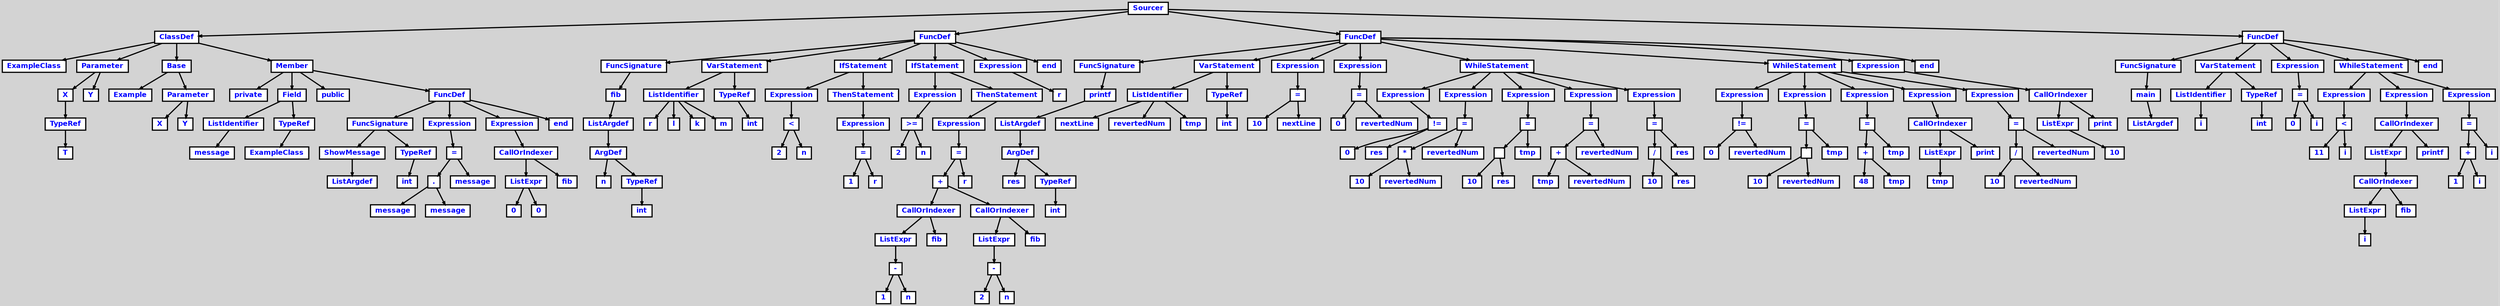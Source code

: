 digraph {

	ordering=out;
	ranksep=.4;
	bgcolor="lightgrey";  node [shape=box, fixedsize=false, fontsize=12, fontname="Helvetica-bold", fontcolor="blue"
	width=.25, height=.25, color="black", fillcolor="white", style="filled, solid, bold"];

	edge [arrowsize=.5, color="black", style="bold"]

	n0000123C22D7A6B0[label="Sourcer"]
	n0000123C22D56C50[label="ClassDef"]
	n0000123C22D56B18[label="ExampleClass"]
	n0000123C22D56EC0[label="Parameter"]
	n0000123C22D51E50[label="X"]
	n0000123C22D51D18[label="TypeRef"]
	n0000123C22D51BE0[label="T"]
	n0000123C22D51F88[label="Y"]
	n0000123C22D56FF8[label="Base"]
	n0000123C22D56D88[label="Example"]
	n0000123C22D57268[label="Parameter"]
	n0000123C22D57130[label="X"]
	n0000123C22D573A0[label="Y"]
	n0000123C22D57610[label="Member"]
	n0000123C22D520C0[label="private"]
	n0000123C22D52810[label="Field"]
	n0000123C22D52330[label="ListIdentifier"]
	n0000123C22D521F8[label="message"]
	n0000123C22D526D8[label="TypeRef"]
	n0000123C22D525A0[label="ExampleClass"]
	n0000123C22D52948[label="public"]
	n0000123C22D56638[label="FuncDef"]
	n0000123C22D52F60[label="FuncSignature"]
	n0000123C22D53098[label="ShowMessage"]
	n0000123C22D52BB8[label="ListArgdef"]
	n0000123C22D52E28[label="TypeRef"]
	n0000123C22D52A80[label="int"]
	n0000123C22D541A8[label="Expression"]
	n0000123C22D547C0[label="="]
	n0000123C22D54688[label="."]
	n0000123C22D548F8[label="message"]
	n0000123C22D54418[label="message"]
	n0000123C22D53578[label="message"]
	n0000123C22D568A8[label="Expression"]
	n0000123C22D569E0[label="CallOrIndexer"]
	n0000123C22D56158[label="ListExpr"]
	n0000123C22D55A08[label="0"]
	n0000123C22D55DB0[label="0"]
	n0000123C22D558D0[label="fib"]
	n0000123C22D55528[label="end"]
	n0000123C22D60D30[label="FuncDef"]
	n0000123C22D57D60[label="FuncSignature"]
	n0000123C22D57E98[label="fib"]
	n0000123C22D57C28[label="ListArgdef"]
	n0000123C22D579B8[label="ArgDef"]
	n0000123C22D57748[label="n"]
	n0000123C22D57880[label="TypeRef"]
	n0000123C22D574D8[label="int"]
	n0000123C22D58858[label="VarStatement"]
	n0000123C22D58108[label="ListIdentifier"]
	n0000123C22D57FD0[label="r"]
	n0000123C22D58240[label="l"]
	n0000123C22D58378[label="k"]
	n0000123C22D584B0[label="m"]
	n0000123C22D58990[label="TypeRef"]
	n0000123C22D58720[label="int"]
	n0000123C22D5A1F0[label="IfStatement"]
	n0000123C22D5A808[label="Expression"]
	n0000123C22D595C0[label="<"]
	n0000123C22D59830[label="2"]
	n0000123C22D58D38[label="n"]
	n0000123C22D5AA78[label="ThenStatement"]
	n0000123C22D5A460[label="Expression"]
	n0000123C22D5A940[label="="]
	n0000123C22D5A598[label="1"]
	n0000123C22D59D10[label="r"]
	n0000123C22D5E3C0[label="IfStatement"]
	n0000123C22D5F128[label="Expression"]
	n0000123C22D5B6A8[label=">="]
	n0000123C22D5B918[label="2"]
	n0000123C22D5AE20[label="n"]
	n0000123C22D604A8[label="ThenStatement"]
	n0000123C22D5E4F8[label="Expression"]
	n0000123C22D5F260[label="="]
	n0000123C22D5F4D0[label="+"]
	n0000123C22D60850[label="CallOrIndexer"]
	n0000123C22D5FD58[label="ListExpr"]
	n0000123C22D5FC20[label="-"]
	n0000123C22D5FE90[label="1"]
	n0000123C22D5F9B0[label="n"]
	n0000123C22D5F878[label="fib"]
	n0000123C22D5F398[label="CallOrIndexer"]
	n0000123C22D5ED80[label="ListExpr"]
	n0000123C22D5EC48[label="-"]
	n0000123C22D5EEB8[label="2"]
	n0000123C22D5E9D8[label="n"]
	n0000123C22D5E8A0[label="fib"]
	n0000123C22D5BDF8[label="r"]
	n0000123C22D60E68[label="Expression"]
	n0000123C22D60AC0[label="r"]
	n0000123C22D60988[label="end"]
	n0000123C22D732E8[label="FuncDef"]
	n0000123C22D616F0[label="FuncSignature"]
	n0000123C22D61828[label="printf"]
	n0000123C22D615B8[label="ListArgdef"]
	n0000123C22D61348[label="ArgDef"]
	n0000123C22D610D8[label="res"]
	n0000123C22D61210[label="TypeRef"]
	n0000123C22D60FA0[label="int"]
	n0000123C22D620B0[label="VarStatement"]
	n0000123C22D61A98[label="ListIdentifier"]
	n0000123C22D61960[label="nextLine"]
	n0000123C22D61BD0[label="revertedNum"]
	n0000123C22D61D08[label="tmp"]
	n0000123C22D621E8[label="TypeRef"]
	n0000123C22D61F78[label="int"]
	n0000123C22D62CE0[label="Expression"]
	n0000123C22D631C0[label="="]
	n0000123C22D62E18[label="10"]
	n0000123C22D62590[label="nextLine"]
	n0000123C22D63B80[label="Expression"]
	n0000123C22D64060[label="="]
	n0000123C22D63CB8[label="0"]
	n0000123C22D63430[label="revertedNum"]
	n0000123C22D6A318[label="WhileStatement"]
	n0000123C22D6A588[label="Expression"]
	n0000123C22D64B58[label="!="]
	n0000123C22D64DC8[label="0"]
	n0000123C22D642D0[label="res"]
	n0000123C22D65ED8[label="Expression"]
	n0000123C22D664F0[label="="]
	n0000123C22D663B8[label="*"]
	n0000123C22D66628[label="10"]
	n0000123C22D66148[label="revertedNum"]
	n0000123C22D652A8[label="revertedNum"]
	n0000123C22D67600[label="Expression"]
	n0000123C22D67C18[label="="]
	n0000123C22D67AE0[label=""]
	n0000123C22D67D50[label="10"]
	n0000123C22D67870[label="res"]
	n0000123C22D669D0[label="tmp"]
	n0000123C22D68D28[label="Expression"]
	n0000123C22D69340[label="="]
	n0000123C22D69208[label="+"]
	n0000123C22D69478[label="tmp"]
	n0000123C22D68F98[label="revertedNum"]
	n0000123C22D680F8[label="revertedNum"]
	n0000123C22D6A450[label="Expression"]
	n0000123C22D6AA68[label="="]
	n0000123C22D6A930[label="/"]
	n0000123C22D6ABA0[label="10"]
	n0000123C22D6A6C0[label="res"]
	n0000123C22D69820[label="res"]
	n0000123C22D71338[label="WhileStatement"]
	n0000123C22D715A8[label="Expression"]
	n0000123C22D6B908[label="!="]
	n0000123C22D6BB78[label="0"]
	n0000123C22D6B080[label="revertedNum"]
	n0000123C22D6CC88[label="Expression"]
	n0000123C22D6D2A0[label="="]
	n0000123C22D6D168[label=""]
	n0000123C22D6D3D8[label="10"]
	n0000123C22D6CEF8[label="revertedNum"]
	n0000123C22D6C058[label="tmp"]
	n0000123C22D6E3B0[label="Expression"]
	n0000123C22D6E9C8[label="="]
	n0000123C22D6E890[label="+"]
	n0000123C22D6EB00[label="48"]
	n0000123C22D6E620[label="tmp"]
	n0000123C22D6D780[label="tmp"]
	n0000123C22D70360[label="Expression"]
	n0000123C22D70498[label="CallOrIndexer"]
	n0000123C22D6FC10[label="ListExpr"]
	n0000123C22D6F868[label="tmp"]
	n0000123C22D6F730[label="print"]
	n0000123C22D71470[label="Expression"]
	n0000123C22D71A88[label="="]
	n0000123C22D71950[label="/"]
	n0000123C22D71BC0[label="10"]
	n0000123C22D716E0[label="revertedNum"]
	n0000123C22D70840[label="revertedNum"]
	n0000123C22D73558[label="Expression"]
	n0000123C22D73690[label="CallOrIndexer"]
	n0000123C22D72E08[label="ListExpr"]
	n0000123C22D72A60[label="10"]
	n0000123C22D72928[label="print"]
	n0000123C22D72580[label="end"]
	n0000123C22D78E50[label="FuncDef"]
	n0000123C22D73A38[label="FuncSignature"]
	n0000123C22D73B70[label="main"]
	n0000123C22D73900[label="ListArgdef"]
	n0000123C22D74188[label="VarStatement"]
	n0000123C22D73DE0[label="ListIdentifier"]
	n0000123C22D73CA8[label="i"]
	n0000123C22D742C0[label="TypeRef"]
	n0000123C22D74050[label="int"]
	n0000123C22D74DB8[label="Expression"]
	n0000123C22D75298[label="="]
	n0000123C22D74EF0[label="0"]
	n0000123C22D74668[label="i"]
	n0000123C22D79BB8[label="WhileStatement"]
	n0000123C22D79E28[label="Expression"]
	n0000123C22D75D90[label="<"]
	n0000123C22D76000[label="11"]
	n0000123C22D75508[label="i"]
	n0000123C22D78BE0[label="Expression"]
	n0000123C22D78D18[label="CallOrIndexer"]
	n0000123C22D78358[label="ListExpr"]
	n0000123C22D78490[label="CallOrIndexer"]
	n0000123C22D77C08[label="ListExpr"]
	n0000123C22D77860[label="i"]
	n0000123C22D77728[label="fib"]
	n0000123C22D774B8[label="printf"]
	n0000123C22D79CF0[label="Expression"]
	n0000123C22D7A308[label="="]
	n0000123C22D7A1D0[label="+"]
	n0000123C22D7A440[label="1"]
	n0000123C22D79F60[label="i"]
	n0000123C22D790C0[label="i"]
	n0000123C22D75160[label="end"]

		n0000123C22D7A6B0 -> n0000123C22D56C50		// Sourcer -> ClassDef
		n0000123C22D56C50 -> n0000123C22D56B18		// ClassDef -> ExampleClass
		n0000123C22D56C50 -> n0000123C22D56EC0		// ClassDef -> Parameter
		n0000123C22D56EC0 -> n0000123C22D51E50		// Parameter -> X
		n0000123C22D51E50 -> n0000123C22D51D18		// X -> TypeRef
		n0000123C22D51D18 -> n0000123C22D51BE0		// TypeRef -> T
		n0000123C22D56EC0 -> n0000123C22D51F88		// Parameter -> Y
		n0000123C22D56C50 -> n0000123C22D56FF8		// ClassDef -> Base
		n0000123C22D56FF8 -> n0000123C22D56D88		// Base -> Example
		n0000123C22D56FF8 -> n0000123C22D57268		// Base -> Parameter
		n0000123C22D57268 -> n0000123C22D57130		// Parameter -> X
		n0000123C22D57268 -> n0000123C22D573A0		// Parameter -> Y
		n0000123C22D56C50 -> n0000123C22D57610		// ClassDef -> Member
		n0000123C22D57610 -> n0000123C22D520C0		// Member -> private
		n0000123C22D57610 -> n0000123C22D52810		// Member -> Field
		n0000123C22D52810 -> n0000123C22D52330		// Field -> ListIdentifier
		n0000123C22D52330 -> n0000123C22D521F8		// ListIdentifier -> message
		n0000123C22D52810 -> n0000123C22D526D8		// Field -> TypeRef
		n0000123C22D526D8 -> n0000123C22D525A0		// TypeRef -> ExampleClass
		n0000123C22D57610 -> n0000123C22D52948		// Member -> public
		n0000123C22D57610 -> n0000123C22D56638		// Member -> FuncDef
		n0000123C22D56638 -> n0000123C22D52F60		// FuncDef -> FuncSignature
		n0000123C22D52F60 -> n0000123C22D53098		// FuncSignature -> ShowMessage
		n0000123C22D53098 -> n0000123C22D52BB8		// ShowMessage -> ListArgdef
		n0000123C22D52F60 -> n0000123C22D52E28		// FuncSignature -> TypeRef
		n0000123C22D52E28 -> n0000123C22D52A80		// TypeRef -> int
		n0000123C22D56638 -> n0000123C22D541A8		// FuncDef -> Expression
		n0000123C22D541A8 -> n0000123C22D547C0		// Expression -> =
		n0000123C22D547C0 -> n0000123C22D54688		// = -> .
		n0000123C22D54688 -> n0000123C22D548F8		// . -> message
		n0000123C22D54688 -> n0000123C22D54418		// . -> message
		n0000123C22D547C0 -> n0000123C22D53578		// = -> message
		n0000123C22D56638 -> n0000123C22D568A8		// FuncDef -> Expression
		n0000123C22D568A8 -> n0000123C22D569E0		// Expression -> CallOrIndexer
		n0000123C22D569E0 -> n0000123C22D56158		// CallOrIndexer -> ListExpr
		n0000123C22D56158 -> n0000123C22D55A08		// ListExpr -> 0
		n0000123C22D56158 -> n0000123C22D55DB0		// ListExpr -> 0
		n0000123C22D569E0 -> n0000123C22D558D0		// CallOrIndexer -> fib
		n0000123C22D56638 -> n0000123C22D55528		// FuncDef -> end
		n0000123C22D7A6B0 -> n0000123C22D60D30		// Sourcer -> FuncDef
		n0000123C22D60D30 -> n0000123C22D57D60		// FuncDef -> FuncSignature
		n0000123C22D57D60 -> n0000123C22D57E98		// FuncSignature -> fib
		n0000123C22D57E98 -> n0000123C22D57C28		// fib -> ListArgdef
		n0000123C22D57C28 -> n0000123C22D579B8		// ListArgdef -> ArgDef
		n0000123C22D579B8 -> n0000123C22D57748		// ArgDef -> n
		n0000123C22D579B8 -> n0000123C22D57880		// ArgDef -> TypeRef
		n0000123C22D57880 -> n0000123C22D574D8		// TypeRef -> int
		n0000123C22D60D30 -> n0000123C22D58858		// FuncDef -> VarStatement
		n0000123C22D58858 -> n0000123C22D58108		// VarStatement -> ListIdentifier
		n0000123C22D58108 -> n0000123C22D57FD0		// ListIdentifier -> r
		n0000123C22D58108 -> n0000123C22D58240		// ListIdentifier -> l
		n0000123C22D58108 -> n0000123C22D58378		// ListIdentifier -> k
		n0000123C22D58108 -> n0000123C22D584B0		// ListIdentifier -> m
		n0000123C22D58858 -> n0000123C22D58990		// VarStatement -> TypeRef
		n0000123C22D58990 -> n0000123C22D58720		// TypeRef -> int
		n0000123C22D60D30 -> n0000123C22D5A1F0		// FuncDef -> IfStatement
		n0000123C22D5A1F0 -> n0000123C22D5A808		// IfStatement -> Expression
		n0000123C22D5A808 -> n0000123C22D595C0		// Expression -> <
		n0000123C22D595C0 -> n0000123C22D59830		// < -> 2
		n0000123C22D595C0 -> n0000123C22D58D38		// < -> n
		n0000123C22D5A1F0 -> n0000123C22D5AA78		// IfStatement -> ThenStatement
		n0000123C22D5AA78 -> n0000123C22D5A460		// ThenStatement -> Expression
		n0000123C22D5A460 -> n0000123C22D5A940		// Expression -> =
		n0000123C22D5A940 -> n0000123C22D5A598		// = -> 1
		n0000123C22D5A940 -> n0000123C22D59D10		// = -> r
		n0000123C22D60D30 -> n0000123C22D5E3C0		// FuncDef -> IfStatement
		n0000123C22D5E3C0 -> n0000123C22D5F128		// IfStatement -> Expression
		n0000123C22D5F128 -> n0000123C22D5B6A8		// Expression -> >=
		n0000123C22D5B6A8 -> n0000123C22D5B918		// >= -> 2
		n0000123C22D5B6A8 -> n0000123C22D5AE20		// >= -> n
		n0000123C22D5E3C0 -> n0000123C22D604A8		// IfStatement -> ThenStatement
		n0000123C22D604A8 -> n0000123C22D5E4F8		// ThenStatement -> Expression
		n0000123C22D5E4F8 -> n0000123C22D5F260		// Expression -> =
		n0000123C22D5F260 -> n0000123C22D5F4D0		// = -> +
		n0000123C22D5F4D0 -> n0000123C22D60850		// + -> CallOrIndexer
		n0000123C22D60850 -> n0000123C22D5FD58		// CallOrIndexer -> ListExpr
		n0000123C22D5FD58 -> n0000123C22D5FC20		// ListExpr -> -
		n0000123C22D5FC20 -> n0000123C22D5FE90		// - -> 1
		n0000123C22D5FC20 -> n0000123C22D5F9B0		// - -> n
		n0000123C22D60850 -> n0000123C22D5F878		// CallOrIndexer -> fib
		n0000123C22D5F4D0 -> n0000123C22D5F398		// + -> CallOrIndexer
		n0000123C22D5F398 -> n0000123C22D5ED80		// CallOrIndexer -> ListExpr
		n0000123C22D5ED80 -> n0000123C22D5EC48		// ListExpr -> -
		n0000123C22D5EC48 -> n0000123C22D5EEB8		// - -> 2
		n0000123C22D5EC48 -> n0000123C22D5E9D8		// - -> n
		n0000123C22D5F398 -> n0000123C22D5E8A0		// CallOrIndexer -> fib
		n0000123C22D5F260 -> n0000123C22D5BDF8		// = -> r
		n0000123C22D60D30 -> n0000123C22D60E68		// FuncDef -> Expression
		n0000123C22D60E68 -> n0000123C22D60AC0		// Expression -> r
		n0000123C22D60D30 -> n0000123C22D60988		// FuncDef -> end
		n0000123C22D7A6B0 -> n0000123C22D732E8		// Sourcer -> FuncDef
		n0000123C22D732E8 -> n0000123C22D616F0		// FuncDef -> FuncSignature
		n0000123C22D616F0 -> n0000123C22D61828		// FuncSignature -> printf
		n0000123C22D61828 -> n0000123C22D615B8		// printf -> ListArgdef
		n0000123C22D615B8 -> n0000123C22D61348		// ListArgdef -> ArgDef
		n0000123C22D61348 -> n0000123C22D610D8		// ArgDef -> res
		n0000123C22D61348 -> n0000123C22D61210		// ArgDef -> TypeRef
		n0000123C22D61210 -> n0000123C22D60FA0		// TypeRef -> int
		n0000123C22D732E8 -> n0000123C22D620B0		// FuncDef -> VarStatement
		n0000123C22D620B0 -> n0000123C22D61A98		// VarStatement -> ListIdentifier
		n0000123C22D61A98 -> n0000123C22D61960		// ListIdentifier -> nextLine
		n0000123C22D61A98 -> n0000123C22D61BD0		// ListIdentifier -> revertedNum
		n0000123C22D61A98 -> n0000123C22D61D08		// ListIdentifier -> tmp
		n0000123C22D620B0 -> n0000123C22D621E8		// VarStatement -> TypeRef
		n0000123C22D621E8 -> n0000123C22D61F78		// TypeRef -> int
		n0000123C22D732E8 -> n0000123C22D62CE0		// FuncDef -> Expression
		n0000123C22D62CE0 -> n0000123C22D631C0		// Expression -> =
		n0000123C22D631C0 -> n0000123C22D62E18		// = -> 10
		n0000123C22D631C0 -> n0000123C22D62590		// = -> nextLine
		n0000123C22D732E8 -> n0000123C22D63B80		// FuncDef -> Expression
		n0000123C22D63B80 -> n0000123C22D64060		// Expression -> =
		n0000123C22D64060 -> n0000123C22D63CB8		// = -> 0
		n0000123C22D64060 -> n0000123C22D63430		// = -> revertedNum
		n0000123C22D732E8 -> n0000123C22D6A318		// FuncDef -> WhileStatement
		n0000123C22D6A318 -> n0000123C22D6A588		// WhileStatement -> Expression
		n0000123C22D6A588 -> n0000123C22D64B58		// Expression -> !=
		n0000123C22D64B58 -> n0000123C22D64DC8		// != -> 0
		n0000123C22D64B58 -> n0000123C22D642D0		// != -> res
		n0000123C22D6A318 -> n0000123C22D65ED8		// WhileStatement -> Expression
		n0000123C22D65ED8 -> n0000123C22D664F0		// Expression -> =
		n0000123C22D664F0 -> n0000123C22D663B8		// = -> *
		n0000123C22D663B8 -> n0000123C22D66628		// * -> 10
		n0000123C22D663B8 -> n0000123C22D66148		// * -> revertedNum
		n0000123C22D664F0 -> n0000123C22D652A8		// = -> revertedNum
		n0000123C22D6A318 -> n0000123C22D67600		// WhileStatement -> Expression
		n0000123C22D67600 -> n0000123C22D67C18		// Expression -> =
		n0000123C22D67C18 -> n0000123C22D67AE0		// = -> 
		n0000123C22D67AE0 -> n0000123C22D67D50		// > 10
		n0000123C22D67AE0 -> n0000123C22D67870		// > res
		n0000123C22D67C18 -> n0000123C22D669D0		// = -> tmp
		n0000123C22D6A318 -> n0000123C22D68D28		// WhileStatement -> Expression
		n0000123C22D68D28 -> n0000123C22D69340		// Expression -> =
		n0000123C22D69340 -> n0000123C22D69208		// = -> +
		n0000123C22D69208 -> n0000123C22D69478		// + -> tmp
		n0000123C22D69208 -> n0000123C22D68F98		// + -> revertedNum
		n0000123C22D69340 -> n0000123C22D680F8		// = -> revertedNum
		n0000123C22D6A318 -> n0000123C22D6A450		// WhileStatement -> Expression
		n0000123C22D6A450 -> n0000123C22D6AA68		// Expression -> =
		n0000123C22D6AA68 -> n0000123C22D6A930		// = -> /
		n0000123C22D6A930 -> n0000123C22D6ABA0		// / -> 10
		n0000123C22D6A930 -> n0000123C22D6A6C0		// / -> res
		n0000123C22D6AA68 -> n0000123C22D69820		// = -> res
		n0000123C22D732E8 -> n0000123C22D71338		// FuncDef -> WhileStatement
		n0000123C22D71338 -> n0000123C22D715A8		// WhileStatement -> Expression
		n0000123C22D715A8 -> n0000123C22D6B908		// Expression -> !=
		n0000123C22D6B908 -> n0000123C22D6BB78		// != -> 0
		n0000123C22D6B908 -> n0000123C22D6B080		// != -> revertedNum
		n0000123C22D71338 -> n0000123C22D6CC88		// WhileStatement -> Expression
		n0000123C22D6CC88 -> n0000123C22D6D2A0		// Expression -> =
		n0000123C22D6D2A0 -> n0000123C22D6D168		// = -> 
		n0000123C22D6D168 -> n0000123C22D6D3D8		// > 10
		n0000123C22D6D168 -> n0000123C22D6CEF8		// > revertedNum
		n0000123C22D6D2A0 -> n0000123C22D6C058		// = -> tmp
		n0000123C22D71338 -> n0000123C22D6E3B0		// WhileStatement -> Expression
		n0000123C22D6E3B0 -> n0000123C22D6E9C8		// Expression -> =
		n0000123C22D6E9C8 -> n0000123C22D6E890		// = -> +
		n0000123C22D6E890 -> n0000123C22D6EB00		// + -> 48
		n0000123C22D6E890 -> n0000123C22D6E620		// + -> tmp
		n0000123C22D6E9C8 -> n0000123C22D6D780		// = -> tmp
		n0000123C22D71338 -> n0000123C22D70360		// WhileStatement -> Expression
		n0000123C22D70360 -> n0000123C22D70498		// Expression -> CallOrIndexer
		n0000123C22D70498 -> n0000123C22D6FC10		// CallOrIndexer -> ListExpr
		n0000123C22D6FC10 -> n0000123C22D6F868		// ListExpr -> tmp
		n0000123C22D70498 -> n0000123C22D6F730		// CallOrIndexer -> print
		n0000123C22D71338 -> n0000123C22D71470		// WhileStatement -> Expression
		n0000123C22D71470 -> n0000123C22D71A88		// Expression -> =
		n0000123C22D71A88 -> n0000123C22D71950		// = -> /
		n0000123C22D71950 -> n0000123C22D71BC0		// / -> 10
		n0000123C22D71950 -> n0000123C22D716E0		// / -> revertedNum
		n0000123C22D71A88 -> n0000123C22D70840		// = -> revertedNum
		n0000123C22D732E8 -> n0000123C22D73558		// FuncDef -> Expression
		n0000123C22D73558 -> n0000123C22D73690		// Expression -> CallOrIndexer
		n0000123C22D73690 -> n0000123C22D72E08		// CallOrIndexer -> ListExpr
		n0000123C22D72E08 -> n0000123C22D72A60		// ListExpr -> 10
		n0000123C22D73690 -> n0000123C22D72928		// CallOrIndexer -> print
		n0000123C22D732E8 -> n0000123C22D72580		// FuncDef -> end
		n0000123C22D7A6B0 -> n0000123C22D78E50		// Sourcer -> FuncDef
		n0000123C22D78E50 -> n0000123C22D73A38		// FuncDef -> FuncSignature
		n0000123C22D73A38 -> n0000123C22D73B70		// FuncSignature -> main
		n0000123C22D73B70 -> n0000123C22D73900		// main -> ListArgdef
		n0000123C22D78E50 -> n0000123C22D74188		// FuncDef -> VarStatement
		n0000123C22D74188 -> n0000123C22D73DE0		// VarStatement -> ListIdentifier
		n0000123C22D73DE0 -> n0000123C22D73CA8		// ListIdentifier -> i
		n0000123C22D74188 -> n0000123C22D742C0		// VarStatement -> TypeRef
		n0000123C22D742C0 -> n0000123C22D74050		// TypeRef -> int
		n0000123C22D78E50 -> n0000123C22D74DB8		// FuncDef -> Expression
		n0000123C22D74DB8 -> n0000123C22D75298		// Expression -> =
		n0000123C22D75298 -> n0000123C22D74EF0		// = -> 0
		n0000123C22D75298 -> n0000123C22D74668		// = -> i
		n0000123C22D78E50 -> n0000123C22D79BB8		// FuncDef -> WhileStatement
		n0000123C22D79BB8 -> n0000123C22D79E28		// WhileStatement -> Expression
		n0000123C22D79E28 -> n0000123C22D75D90		// Expression -> <
		n0000123C22D75D90 -> n0000123C22D76000		// < -> 11
		n0000123C22D75D90 -> n0000123C22D75508		// < -> i
		n0000123C22D79BB8 -> n0000123C22D78BE0		// WhileStatement -> Expression
		n0000123C22D78BE0 -> n0000123C22D78D18		// Expression -> CallOrIndexer
		n0000123C22D78D18 -> n0000123C22D78358		// CallOrIndexer -> ListExpr
		n0000123C22D78358 -> n0000123C22D78490		// ListExpr -> CallOrIndexer
		n0000123C22D78490 -> n0000123C22D77C08		// CallOrIndexer -> ListExpr
		n0000123C22D77C08 -> n0000123C22D77860		// ListExpr -> i
		n0000123C22D78490 -> n0000123C22D77728		// CallOrIndexer -> fib
		n0000123C22D78D18 -> n0000123C22D774B8		// CallOrIndexer -> printf
		n0000123C22D79BB8 -> n0000123C22D79CF0		// WhileStatement -> Expression
		n0000123C22D79CF0 -> n0000123C22D7A308		// Expression -> =
		n0000123C22D7A308 -> n0000123C22D7A1D0		// = -> +
		n0000123C22D7A1D0 -> n0000123C22D7A440		// + -> 1
		n0000123C22D7A1D0 -> n0000123C22D79F60		// + -> i
		n0000123C22D7A308 -> n0000123C22D790C0		// = -> i
		n0000123C22D78E50 -> n0000123C22D75160		// FuncDef -> end

}
